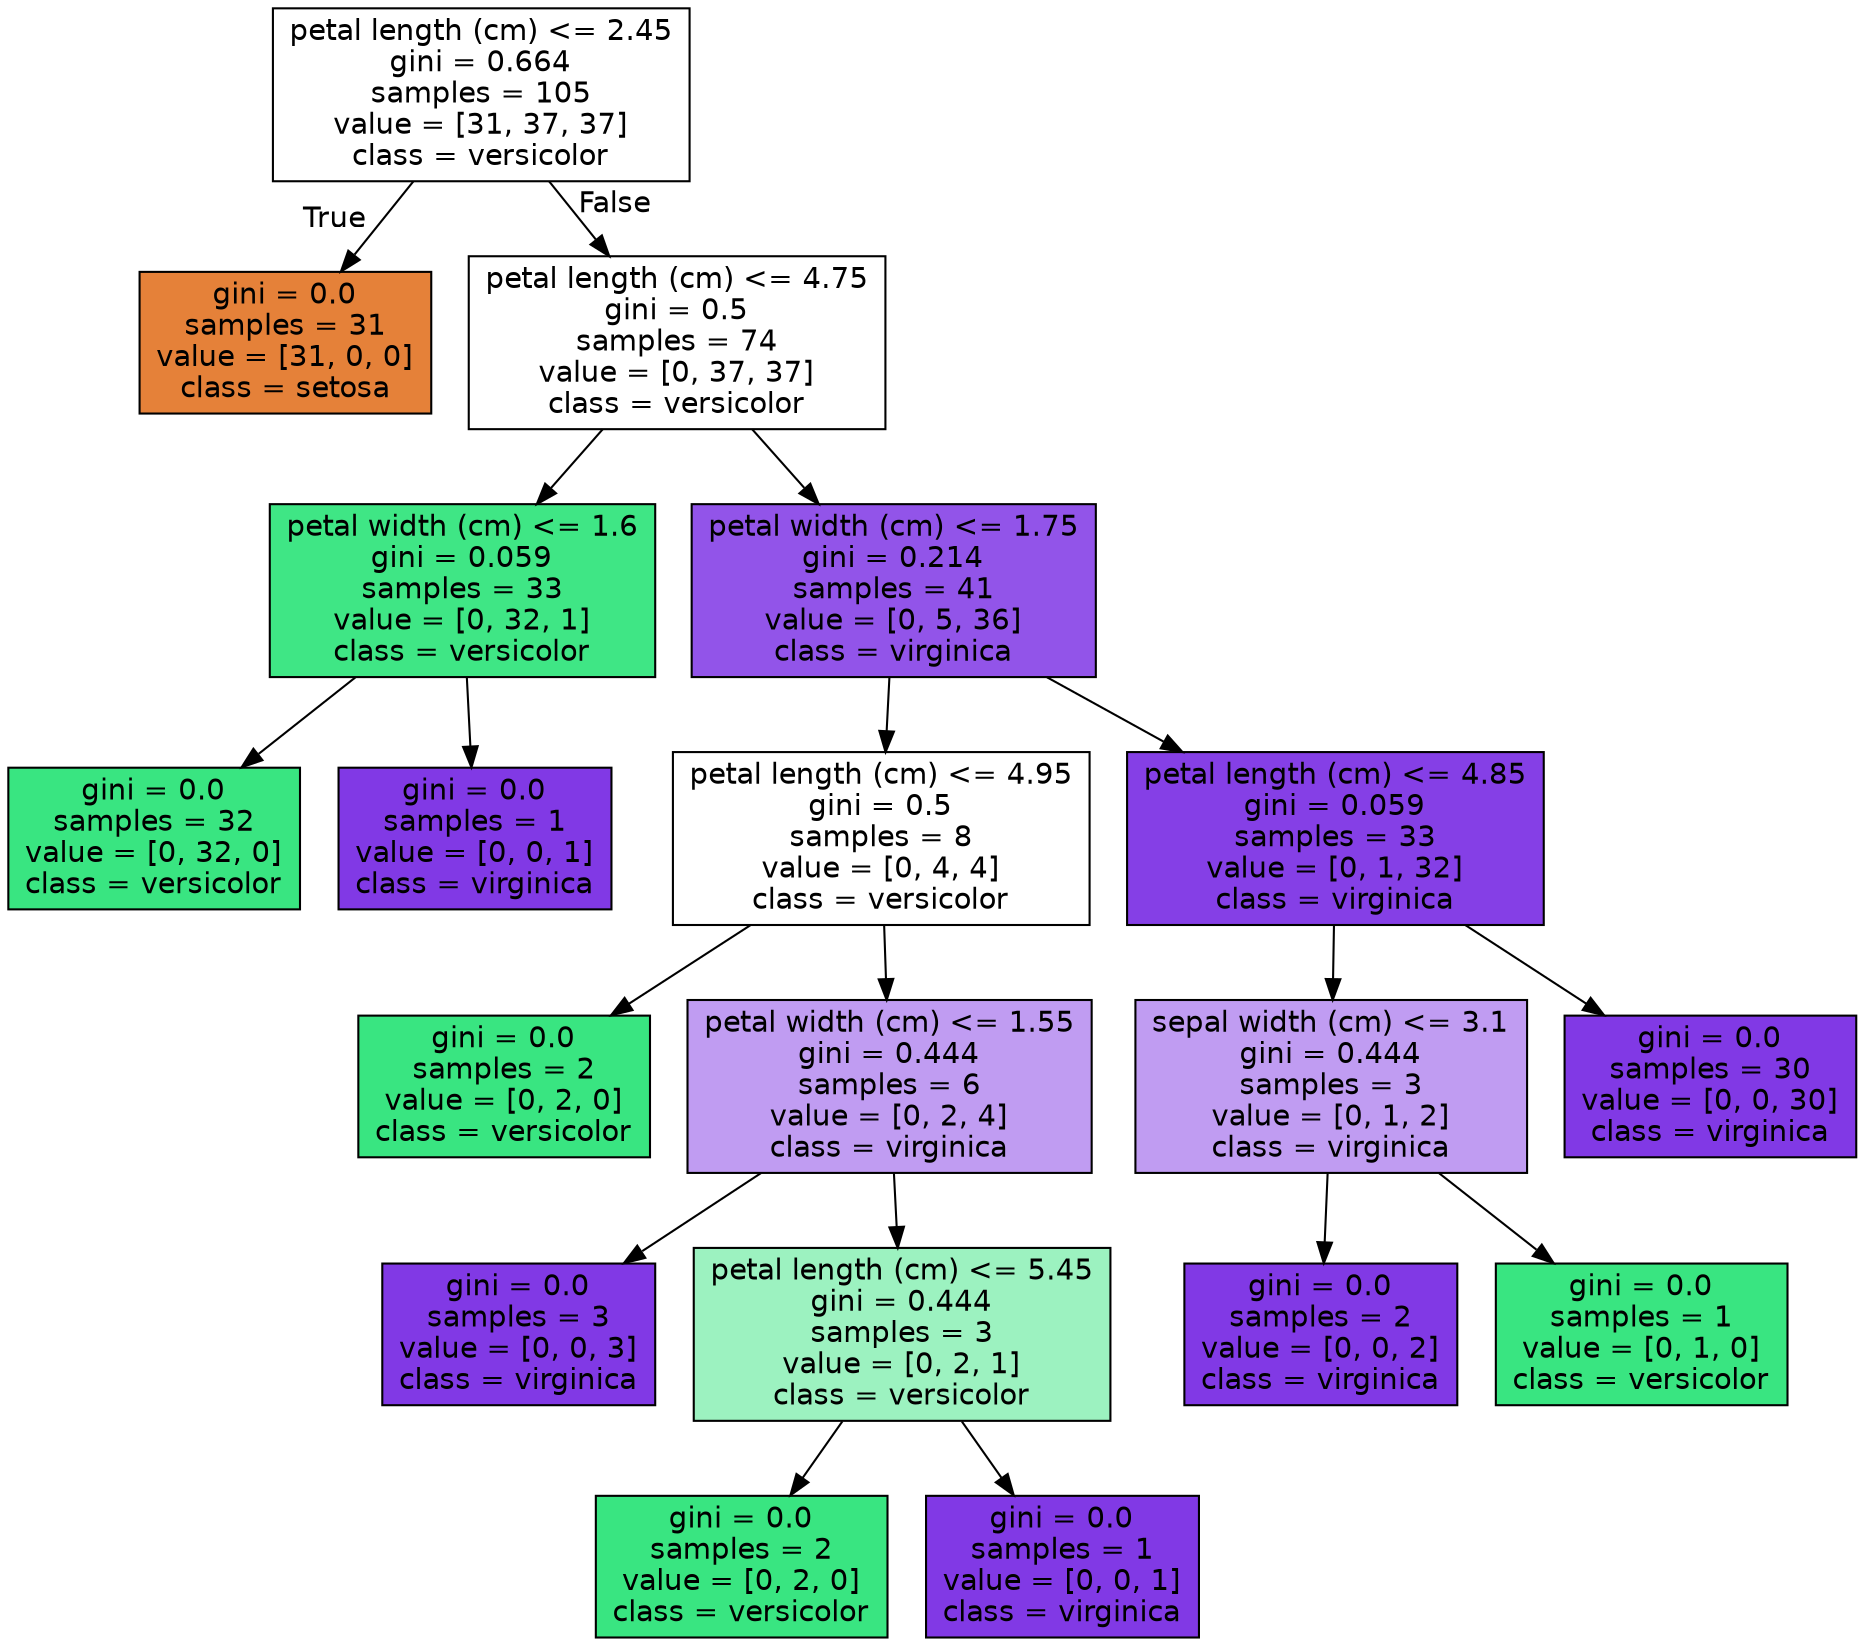 digraph Tree {
node [shape=box, style="filled", color="black", fontname="helvetica"] ;
edge [fontname="helvetica"] ;
0 [label="petal length (cm) <= 2.45\ngini = 0.664\nsamples = 105\nvalue = [31, 37, 37]\nclass = versicolor", fillcolor="#ffffff"] ;
1 [label="gini = 0.0\nsamples = 31\nvalue = [31, 0, 0]\nclass = setosa", fillcolor="#e58139"] ;
0 -> 1 [labeldistance=2.5, labelangle=45, headlabel="True"] ;
2 [label="petal length (cm) <= 4.75\ngini = 0.5\nsamples = 74\nvalue = [0, 37, 37]\nclass = versicolor", fillcolor="#ffffff"] ;
0 -> 2 [labeldistance=2.5, labelangle=-45, headlabel="False"] ;
3 [label="petal width (cm) <= 1.6\ngini = 0.059\nsamples = 33\nvalue = [0, 32, 1]\nclass = versicolor", fillcolor="#3fe685"] ;
2 -> 3 ;
4 [label="gini = 0.0\nsamples = 32\nvalue = [0, 32, 0]\nclass = versicolor", fillcolor="#39e581"] ;
3 -> 4 ;
5 [label="gini = 0.0\nsamples = 1\nvalue = [0, 0, 1]\nclass = virginica", fillcolor="#8139e5"] ;
3 -> 5 ;
6 [label="petal width (cm) <= 1.75\ngini = 0.214\nsamples = 41\nvalue = [0, 5, 36]\nclass = virginica", fillcolor="#9254e9"] ;
2 -> 6 ;
7 [label="petal length (cm) <= 4.95\ngini = 0.5\nsamples = 8\nvalue = [0, 4, 4]\nclass = versicolor", fillcolor="#ffffff"] ;
6 -> 7 ;
8 [label="gini = 0.0\nsamples = 2\nvalue = [0, 2, 0]\nclass = versicolor", fillcolor="#39e581"] ;
7 -> 8 ;
9 [label="petal width (cm) <= 1.55\ngini = 0.444\nsamples = 6\nvalue = [0, 2, 4]\nclass = virginica", fillcolor="#c09cf2"] ;
7 -> 9 ;
10 [label="gini = 0.0\nsamples = 3\nvalue = [0, 0, 3]\nclass = virginica", fillcolor="#8139e5"] ;
9 -> 10 ;
11 [label="petal length (cm) <= 5.45\ngini = 0.444\nsamples = 3\nvalue = [0, 2, 1]\nclass = versicolor", fillcolor="#9cf2c0"] ;
9 -> 11 ;
12 [label="gini = 0.0\nsamples = 2\nvalue = [0, 2, 0]\nclass = versicolor", fillcolor="#39e581"] ;
11 -> 12 ;
13 [label="gini = 0.0\nsamples = 1\nvalue = [0, 0, 1]\nclass = virginica", fillcolor="#8139e5"] ;
11 -> 13 ;
14 [label="petal length (cm) <= 4.85\ngini = 0.059\nsamples = 33\nvalue = [0, 1, 32]\nclass = virginica", fillcolor="#853fe6"] ;
6 -> 14 ;
15 [label="sepal width (cm) <= 3.1\ngini = 0.444\nsamples = 3\nvalue = [0, 1, 2]\nclass = virginica", fillcolor="#c09cf2"] ;
14 -> 15 ;
16 [label="gini = 0.0\nsamples = 2\nvalue = [0, 0, 2]\nclass = virginica", fillcolor="#8139e5"] ;
15 -> 16 ;
17 [label="gini = 0.0\nsamples = 1\nvalue = [0, 1, 0]\nclass = versicolor", fillcolor="#39e581"] ;
15 -> 17 ;
18 [label="gini = 0.0\nsamples = 30\nvalue = [0, 0, 30]\nclass = virginica", fillcolor="#8139e5"] ;
14 -> 18 ;
}